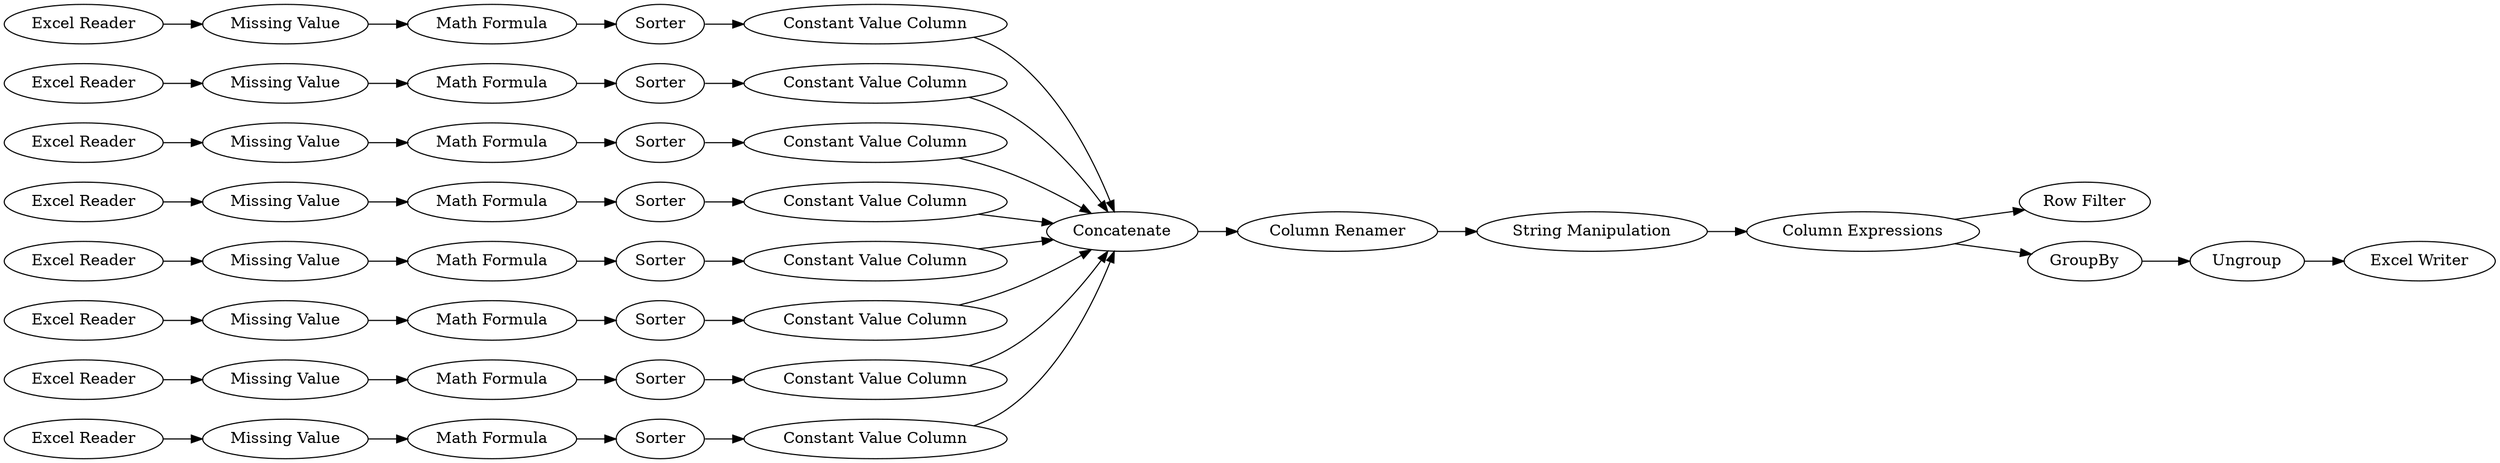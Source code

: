 digraph {
	12 -> 10
	44 -> 47
	15 -> 14
	7 -> 8
	21 -> 23
	32 -> 36
	42 -> 43
	39 -> 40
	23 -> 34
	40 -> 41
	10 -> 31
	2 -> 3
	33 -> 36
	40 -> 37
	47 -> 45
	16 -> 15
	18 -> 19
	19 -> 33
	8 -> 6
	48 -> 36
	46 -> 44
	25 -> 26
	1 -> 2
	17 -> 18
	45 -> 48
	4 -> 29
	20 -> 17
	37 -> 42
	11 -> 12
	5 -> 7
	30 -> 36
	9 -> 11
	13 -> 16
	35 -> 36
	31 -> 36
	28 -> 27
	29 -> 36
	14 -> 32
	24 -> 22
	38 -> 39
	27 -> 25
	3 -> 4
	34 -> 36
	36 -> 38
	6 -> 30
	26 -> 35
	22 -> 21
	27 [label="Missing Value"]
	7 [label="Missing Value"]
	9 [label="Excel Reader"]
	45 [label=Sorter]
	18 [label="Math Formula"]
	21 [label="Math Formula"]
	26 [label=Sorter]
	8 [label="Math Formula"]
	17 [label="Missing Value"]
	3 [label="Math Formula"]
	19 [label=Sorter]
	24 [label="Excel Reader"]
	41 [label="Row Filter"]
	31 [label="Constant Value Column"]
	6 [label=Sorter]
	15 [label="Math Formula"]
	25 [label="Math Formula"]
	12 [label="Math Formula"]
	10 [label=Sorter]
	16 [label="Missing Value"]
	48 [label="Constant Value Column"]
	30 [label="Constant Value Column"]
	1 [label="Excel Reader"]
	42 [label=Ungroup]
	22 [label="Missing Value"]
	28 [label="Excel Reader"]
	11 [label="Missing Value"]
	4 [label=Sorter]
	23 [label=Sorter]
	47 [label="Math Formula"]
	14 [label=Sorter]
	38 [label="Column Renamer"]
	5 [label="Excel Reader"]
	13 [label="Excel Reader"]
	20 [label="Excel Reader"]
	35 [label="Constant Value Column"]
	34 [label="Constant Value Column"]
	43 [label="Excel Writer"]
	29 [label="Constant Value Column"]
	44 [label="Missing Value"]
	36 [label=Concatenate]
	46 [label="Excel Reader"]
	40 [label="Column Expressions"]
	39 [label="String Manipulation"]
	33 [label="Constant Value Column"]
	32 [label="Constant Value Column"]
	2 [label="Missing Value"]
	37 [label=GroupBy]
	rankdir=LR
}

